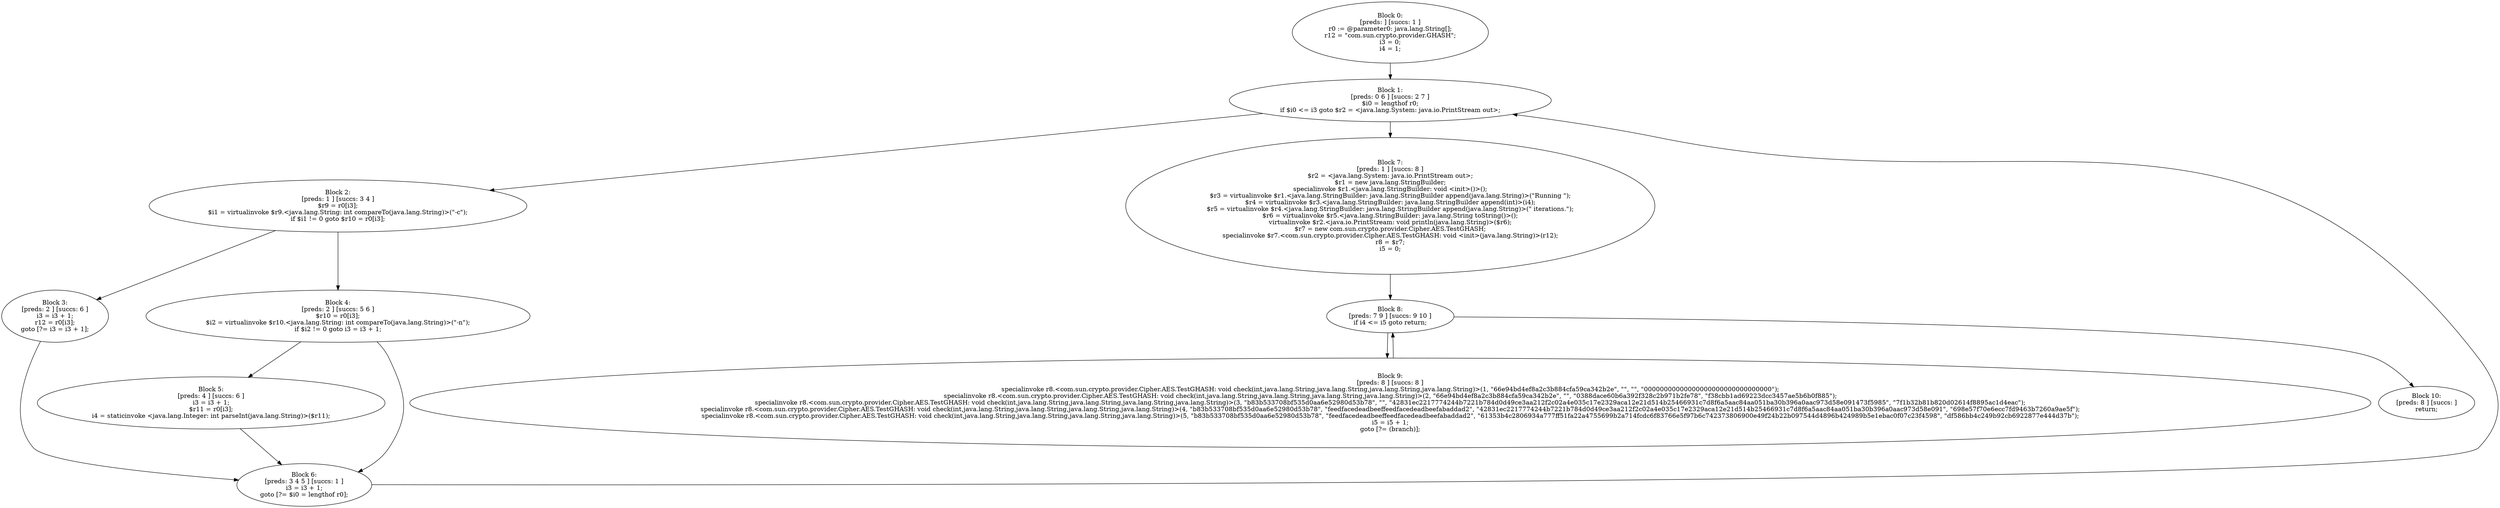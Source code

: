 digraph "unitGraph" {
    "Block 0:
[preds: ] [succs: 1 ]
r0 := @parameter0: java.lang.String[];
r12 = \"com.sun.crypto.provider.GHASH\";
i3 = 0;
i4 = 1;
"
    "Block 1:
[preds: 0 6 ] [succs: 2 7 ]
$i0 = lengthof r0;
if $i0 <= i3 goto $r2 = <java.lang.System: java.io.PrintStream out>;
"
    "Block 2:
[preds: 1 ] [succs: 3 4 ]
$r9 = r0[i3];
$i1 = virtualinvoke $r9.<java.lang.String: int compareTo(java.lang.String)>(\"-c\");
if $i1 != 0 goto $r10 = r0[i3];
"
    "Block 3:
[preds: 2 ] [succs: 6 ]
i3 = i3 + 1;
r12 = r0[i3];
goto [?= i3 = i3 + 1];
"
    "Block 4:
[preds: 2 ] [succs: 5 6 ]
$r10 = r0[i3];
$i2 = virtualinvoke $r10.<java.lang.String: int compareTo(java.lang.String)>(\"-n\");
if $i2 != 0 goto i3 = i3 + 1;
"
    "Block 5:
[preds: 4 ] [succs: 6 ]
i3 = i3 + 1;
$r11 = r0[i3];
i4 = staticinvoke <java.lang.Integer: int parseInt(java.lang.String)>($r11);
"
    "Block 6:
[preds: 3 4 5 ] [succs: 1 ]
i3 = i3 + 1;
goto [?= $i0 = lengthof r0];
"
    "Block 7:
[preds: 1 ] [succs: 8 ]
$r2 = <java.lang.System: java.io.PrintStream out>;
$r1 = new java.lang.StringBuilder;
specialinvoke $r1.<java.lang.StringBuilder: void <init>()>();
$r3 = virtualinvoke $r1.<java.lang.StringBuilder: java.lang.StringBuilder append(java.lang.String)>(\"Running \");
$r4 = virtualinvoke $r3.<java.lang.StringBuilder: java.lang.StringBuilder append(int)>(i4);
$r5 = virtualinvoke $r4.<java.lang.StringBuilder: java.lang.StringBuilder append(java.lang.String)>(\" iterations.\");
$r6 = virtualinvoke $r5.<java.lang.StringBuilder: java.lang.String toString()>();
virtualinvoke $r2.<java.io.PrintStream: void println(java.lang.String)>($r6);
$r7 = new com.sun.crypto.provider.Cipher.AES.TestGHASH;
specialinvoke $r7.<com.sun.crypto.provider.Cipher.AES.TestGHASH: void <init>(java.lang.String)>(r12);
r8 = $r7;
i5 = 0;
"
    "Block 8:
[preds: 7 9 ] [succs: 9 10 ]
if i4 <= i5 goto return;
"
    "Block 9:
[preds: 8 ] [succs: 8 ]
specialinvoke r8.<com.sun.crypto.provider.Cipher.AES.TestGHASH: void check(int,java.lang.String,java.lang.String,java.lang.String,java.lang.String)>(1, \"66e94bd4ef8a2c3b884cfa59ca342b2e\", \"\", \"\", \"00000000000000000000000000000000\");
specialinvoke r8.<com.sun.crypto.provider.Cipher.AES.TestGHASH: void check(int,java.lang.String,java.lang.String,java.lang.String,java.lang.String)>(2, \"66e94bd4ef8a2c3b884cfa59ca342b2e\", \"\", \"0388dace60b6a392f328c2b971b2fe78\", \"f38cbb1ad69223dcc3457ae5b6b0f885\");
specialinvoke r8.<com.sun.crypto.provider.Cipher.AES.TestGHASH: void check(int,java.lang.String,java.lang.String,java.lang.String,java.lang.String)>(3, \"b83b533708bf535d0aa6e52980d53b78\", \"\", \"42831ec2217774244b7221b784d0d49ce3aa212f2c02a4e035c17e2329aca12e21d514b25466931c7d8f6a5aac84aa051ba30b396a0aac973d58e091473f5985\", \"7f1b32b81b820d02614f8895ac1d4eac\");
specialinvoke r8.<com.sun.crypto.provider.Cipher.AES.TestGHASH: void check(int,java.lang.String,java.lang.String,java.lang.String,java.lang.String)>(4, \"b83b533708bf535d0aa6e52980d53b78\", \"feedfacedeadbeeffeedfacedeadbeefabaddad2\", \"42831ec2217774244b7221b784d0d49ce3aa212f2c02a4e035c17e2329aca12e21d514b25466931c7d8f6a5aac84aa051ba30b396a0aac973d58e091\", \"698e57f70e6ecc7fd9463b7260a9ae5f\");
specialinvoke r8.<com.sun.crypto.provider.Cipher.AES.TestGHASH: void check(int,java.lang.String,java.lang.String,java.lang.String,java.lang.String)>(5, \"b83b533708bf535d0aa6e52980d53b78\", \"feedfacedeadbeeffeedfacedeadbeefabaddad2\", \"61353b4c2806934a777ff51fa22a4755699b2a714fcdc6f83766e5f97b6c742373806900e49f24b22b097544d4896b424989b5e1ebac0f07c23f4598\", \"df586bb4c249b92cb6922877e444d37b\");
i5 = i5 + 1;
goto [?= (branch)];
"
    "Block 10:
[preds: 8 ] [succs: ]
return;
"
    "Block 0:
[preds: ] [succs: 1 ]
r0 := @parameter0: java.lang.String[];
r12 = \"com.sun.crypto.provider.GHASH\";
i3 = 0;
i4 = 1;
"->"Block 1:
[preds: 0 6 ] [succs: 2 7 ]
$i0 = lengthof r0;
if $i0 <= i3 goto $r2 = <java.lang.System: java.io.PrintStream out>;
";
    "Block 1:
[preds: 0 6 ] [succs: 2 7 ]
$i0 = lengthof r0;
if $i0 <= i3 goto $r2 = <java.lang.System: java.io.PrintStream out>;
"->"Block 2:
[preds: 1 ] [succs: 3 4 ]
$r9 = r0[i3];
$i1 = virtualinvoke $r9.<java.lang.String: int compareTo(java.lang.String)>(\"-c\");
if $i1 != 0 goto $r10 = r0[i3];
";
    "Block 1:
[preds: 0 6 ] [succs: 2 7 ]
$i0 = lengthof r0;
if $i0 <= i3 goto $r2 = <java.lang.System: java.io.PrintStream out>;
"->"Block 7:
[preds: 1 ] [succs: 8 ]
$r2 = <java.lang.System: java.io.PrintStream out>;
$r1 = new java.lang.StringBuilder;
specialinvoke $r1.<java.lang.StringBuilder: void <init>()>();
$r3 = virtualinvoke $r1.<java.lang.StringBuilder: java.lang.StringBuilder append(java.lang.String)>(\"Running \");
$r4 = virtualinvoke $r3.<java.lang.StringBuilder: java.lang.StringBuilder append(int)>(i4);
$r5 = virtualinvoke $r4.<java.lang.StringBuilder: java.lang.StringBuilder append(java.lang.String)>(\" iterations.\");
$r6 = virtualinvoke $r5.<java.lang.StringBuilder: java.lang.String toString()>();
virtualinvoke $r2.<java.io.PrintStream: void println(java.lang.String)>($r6);
$r7 = new com.sun.crypto.provider.Cipher.AES.TestGHASH;
specialinvoke $r7.<com.sun.crypto.provider.Cipher.AES.TestGHASH: void <init>(java.lang.String)>(r12);
r8 = $r7;
i5 = 0;
";
    "Block 2:
[preds: 1 ] [succs: 3 4 ]
$r9 = r0[i3];
$i1 = virtualinvoke $r9.<java.lang.String: int compareTo(java.lang.String)>(\"-c\");
if $i1 != 0 goto $r10 = r0[i3];
"->"Block 3:
[preds: 2 ] [succs: 6 ]
i3 = i3 + 1;
r12 = r0[i3];
goto [?= i3 = i3 + 1];
";
    "Block 2:
[preds: 1 ] [succs: 3 4 ]
$r9 = r0[i3];
$i1 = virtualinvoke $r9.<java.lang.String: int compareTo(java.lang.String)>(\"-c\");
if $i1 != 0 goto $r10 = r0[i3];
"->"Block 4:
[preds: 2 ] [succs: 5 6 ]
$r10 = r0[i3];
$i2 = virtualinvoke $r10.<java.lang.String: int compareTo(java.lang.String)>(\"-n\");
if $i2 != 0 goto i3 = i3 + 1;
";
    "Block 3:
[preds: 2 ] [succs: 6 ]
i3 = i3 + 1;
r12 = r0[i3];
goto [?= i3 = i3 + 1];
"->"Block 6:
[preds: 3 4 5 ] [succs: 1 ]
i3 = i3 + 1;
goto [?= $i0 = lengthof r0];
";
    "Block 4:
[preds: 2 ] [succs: 5 6 ]
$r10 = r0[i3];
$i2 = virtualinvoke $r10.<java.lang.String: int compareTo(java.lang.String)>(\"-n\");
if $i2 != 0 goto i3 = i3 + 1;
"->"Block 5:
[preds: 4 ] [succs: 6 ]
i3 = i3 + 1;
$r11 = r0[i3];
i4 = staticinvoke <java.lang.Integer: int parseInt(java.lang.String)>($r11);
";
    "Block 4:
[preds: 2 ] [succs: 5 6 ]
$r10 = r0[i3];
$i2 = virtualinvoke $r10.<java.lang.String: int compareTo(java.lang.String)>(\"-n\");
if $i2 != 0 goto i3 = i3 + 1;
"->"Block 6:
[preds: 3 4 5 ] [succs: 1 ]
i3 = i3 + 1;
goto [?= $i0 = lengthof r0];
";
    "Block 5:
[preds: 4 ] [succs: 6 ]
i3 = i3 + 1;
$r11 = r0[i3];
i4 = staticinvoke <java.lang.Integer: int parseInt(java.lang.String)>($r11);
"->"Block 6:
[preds: 3 4 5 ] [succs: 1 ]
i3 = i3 + 1;
goto [?= $i0 = lengthof r0];
";
    "Block 6:
[preds: 3 4 5 ] [succs: 1 ]
i3 = i3 + 1;
goto [?= $i0 = lengthof r0];
"->"Block 1:
[preds: 0 6 ] [succs: 2 7 ]
$i0 = lengthof r0;
if $i0 <= i3 goto $r2 = <java.lang.System: java.io.PrintStream out>;
";
    "Block 7:
[preds: 1 ] [succs: 8 ]
$r2 = <java.lang.System: java.io.PrintStream out>;
$r1 = new java.lang.StringBuilder;
specialinvoke $r1.<java.lang.StringBuilder: void <init>()>();
$r3 = virtualinvoke $r1.<java.lang.StringBuilder: java.lang.StringBuilder append(java.lang.String)>(\"Running \");
$r4 = virtualinvoke $r3.<java.lang.StringBuilder: java.lang.StringBuilder append(int)>(i4);
$r5 = virtualinvoke $r4.<java.lang.StringBuilder: java.lang.StringBuilder append(java.lang.String)>(\" iterations.\");
$r6 = virtualinvoke $r5.<java.lang.StringBuilder: java.lang.String toString()>();
virtualinvoke $r2.<java.io.PrintStream: void println(java.lang.String)>($r6);
$r7 = new com.sun.crypto.provider.Cipher.AES.TestGHASH;
specialinvoke $r7.<com.sun.crypto.provider.Cipher.AES.TestGHASH: void <init>(java.lang.String)>(r12);
r8 = $r7;
i5 = 0;
"->"Block 8:
[preds: 7 9 ] [succs: 9 10 ]
if i4 <= i5 goto return;
";
    "Block 8:
[preds: 7 9 ] [succs: 9 10 ]
if i4 <= i5 goto return;
"->"Block 9:
[preds: 8 ] [succs: 8 ]
specialinvoke r8.<com.sun.crypto.provider.Cipher.AES.TestGHASH: void check(int,java.lang.String,java.lang.String,java.lang.String,java.lang.String)>(1, \"66e94bd4ef8a2c3b884cfa59ca342b2e\", \"\", \"\", \"00000000000000000000000000000000\");
specialinvoke r8.<com.sun.crypto.provider.Cipher.AES.TestGHASH: void check(int,java.lang.String,java.lang.String,java.lang.String,java.lang.String)>(2, \"66e94bd4ef8a2c3b884cfa59ca342b2e\", \"\", \"0388dace60b6a392f328c2b971b2fe78\", \"f38cbb1ad69223dcc3457ae5b6b0f885\");
specialinvoke r8.<com.sun.crypto.provider.Cipher.AES.TestGHASH: void check(int,java.lang.String,java.lang.String,java.lang.String,java.lang.String)>(3, \"b83b533708bf535d0aa6e52980d53b78\", \"\", \"42831ec2217774244b7221b784d0d49ce3aa212f2c02a4e035c17e2329aca12e21d514b25466931c7d8f6a5aac84aa051ba30b396a0aac973d58e091473f5985\", \"7f1b32b81b820d02614f8895ac1d4eac\");
specialinvoke r8.<com.sun.crypto.provider.Cipher.AES.TestGHASH: void check(int,java.lang.String,java.lang.String,java.lang.String,java.lang.String)>(4, \"b83b533708bf535d0aa6e52980d53b78\", \"feedfacedeadbeeffeedfacedeadbeefabaddad2\", \"42831ec2217774244b7221b784d0d49ce3aa212f2c02a4e035c17e2329aca12e21d514b25466931c7d8f6a5aac84aa051ba30b396a0aac973d58e091\", \"698e57f70e6ecc7fd9463b7260a9ae5f\");
specialinvoke r8.<com.sun.crypto.provider.Cipher.AES.TestGHASH: void check(int,java.lang.String,java.lang.String,java.lang.String,java.lang.String)>(5, \"b83b533708bf535d0aa6e52980d53b78\", \"feedfacedeadbeeffeedfacedeadbeefabaddad2\", \"61353b4c2806934a777ff51fa22a4755699b2a714fcdc6f83766e5f97b6c742373806900e49f24b22b097544d4896b424989b5e1ebac0f07c23f4598\", \"df586bb4c249b92cb6922877e444d37b\");
i5 = i5 + 1;
goto [?= (branch)];
";
    "Block 8:
[preds: 7 9 ] [succs: 9 10 ]
if i4 <= i5 goto return;
"->"Block 10:
[preds: 8 ] [succs: ]
return;
";
    "Block 9:
[preds: 8 ] [succs: 8 ]
specialinvoke r8.<com.sun.crypto.provider.Cipher.AES.TestGHASH: void check(int,java.lang.String,java.lang.String,java.lang.String,java.lang.String)>(1, \"66e94bd4ef8a2c3b884cfa59ca342b2e\", \"\", \"\", \"00000000000000000000000000000000\");
specialinvoke r8.<com.sun.crypto.provider.Cipher.AES.TestGHASH: void check(int,java.lang.String,java.lang.String,java.lang.String,java.lang.String)>(2, \"66e94bd4ef8a2c3b884cfa59ca342b2e\", \"\", \"0388dace60b6a392f328c2b971b2fe78\", \"f38cbb1ad69223dcc3457ae5b6b0f885\");
specialinvoke r8.<com.sun.crypto.provider.Cipher.AES.TestGHASH: void check(int,java.lang.String,java.lang.String,java.lang.String,java.lang.String)>(3, \"b83b533708bf535d0aa6e52980d53b78\", \"\", \"42831ec2217774244b7221b784d0d49ce3aa212f2c02a4e035c17e2329aca12e21d514b25466931c7d8f6a5aac84aa051ba30b396a0aac973d58e091473f5985\", \"7f1b32b81b820d02614f8895ac1d4eac\");
specialinvoke r8.<com.sun.crypto.provider.Cipher.AES.TestGHASH: void check(int,java.lang.String,java.lang.String,java.lang.String,java.lang.String)>(4, \"b83b533708bf535d0aa6e52980d53b78\", \"feedfacedeadbeeffeedfacedeadbeefabaddad2\", \"42831ec2217774244b7221b784d0d49ce3aa212f2c02a4e035c17e2329aca12e21d514b25466931c7d8f6a5aac84aa051ba30b396a0aac973d58e091\", \"698e57f70e6ecc7fd9463b7260a9ae5f\");
specialinvoke r8.<com.sun.crypto.provider.Cipher.AES.TestGHASH: void check(int,java.lang.String,java.lang.String,java.lang.String,java.lang.String)>(5, \"b83b533708bf535d0aa6e52980d53b78\", \"feedfacedeadbeeffeedfacedeadbeefabaddad2\", \"61353b4c2806934a777ff51fa22a4755699b2a714fcdc6f83766e5f97b6c742373806900e49f24b22b097544d4896b424989b5e1ebac0f07c23f4598\", \"df586bb4c249b92cb6922877e444d37b\");
i5 = i5 + 1;
goto [?= (branch)];
"->"Block 8:
[preds: 7 9 ] [succs: 9 10 ]
if i4 <= i5 goto return;
";
}
